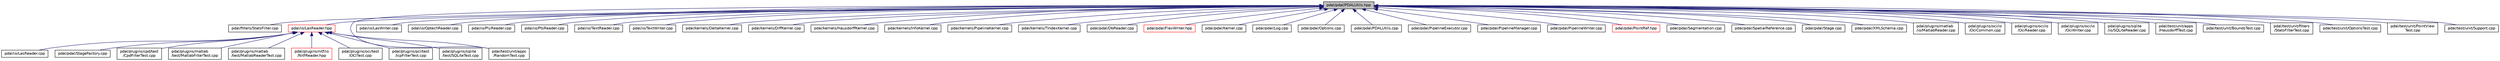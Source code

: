 digraph "pdal/pdal/PDALUtils.hpp"
{
  edge [fontname="Helvetica",fontsize="10",labelfontname="Helvetica",labelfontsize="10"];
  node [fontname="Helvetica",fontsize="10",shape=record];
  Node1 [label="pdal/pdal/PDALUtils.hpp",height=0.2,width=0.4,color="black", fillcolor="grey75", style="filled", fontcolor="black"];
  Node1 -> Node2 [dir="back",color="midnightblue",fontsize="10",style="solid",fontname="Helvetica"];
  Node2 [label="pdal/filters/StatsFilter.cpp",height=0.2,width=0.4,color="black", fillcolor="white", style="filled",URL="$StatsFilter_8cpp.html"];
  Node1 -> Node3 [dir="back",color="midnightblue",fontsize="10",style="solid",fontname="Helvetica"];
  Node3 [label="pdal/io/LasReader.hpp",height=0.2,width=0.4,color="red", fillcolor="white", style="filled",URL="$LasReader_8hpp.html"];
  Node3 -> Node4 [dir="back",color="midnightblue",fontsize="10",style="solid",fontname="Helvetica"];
  Node4 [label="pdal/io/LasReader.cpp",height=0.2,width=0.4,color="black", fillcolor="white", style="filled",URL="$LasReader_8cpp.html"];
  Node3 -> Node5 [dir="back",color="midnightblue",fontsize="10",style="solid",fontname="Helvetica"];
  Node5 [label="pdal/pdal/StageFactory.cpp",height=0.2,width=0.4,color="black", fillcolor="white", style="filled",URL="$StageFactory_8cpp.html"];
  Node3 -> Node6 [dir="back",color="midnightblue",fontsize="10",style="solid",fontname="Helvetica"];
  Node6 [label="pdal/plugins/cpd/test\l/CpdFilterTest.cpp",height=0.2,width=0.4,color="black", fillcolor="white", style="filled",URL="$CpdFilterTest_8cpp.html"];
  Node3 -> Node7 [dir="back",color="midnightblue",fontsize="10",style="solid",fontname="Helvetica"];
  Node7 [label="pdal/plugins/matlab\l/test/MatlabFilterTest.cpp",height=0.2,width=0.4,color="black", fillcolor="white", style="filled",URL="$MatlabFilterTest_8cpp.html"];
  Node3 -> Node8 [dir="back",color="midnightblue",fontsize="10",style="solid",fontname="Helvetica"];
  Node8 [label="pdal/plugins/matlab\l/test/MatlabReaderTest.cpp",height=0.2,width=0.4,color="black", fillcolor="white", style="filled",URL="$MatlabReaderTest_8cpp.html"];
  Node3 -> Node9 [dir="back",color="midnightblue",fontsize="10",style="solid",fontname="Helvetica"];
  Node9 [label="pdal/plugins/nitf/io\l/NitfReader.hpp",height=0.2,width=0.4,color="red", fillcolor="white", style="filled",URL="$NitfReader_8hpp.html"];
  Node3 -> Node10 [dir="back",color="midnightblue",fontsize="10",style="solid",fontname="Helvetica"];
  Node10 [label="pdal/plugins/oci/test\l/OCITest.cpp",height=0.2,width=0.4,color="black", fillcolor="white", style="filled",URL="$OCITest_8cpp.html"];
  Node3 -> Node11 [dir="back",color="midnightblue",fontsize="10",style="solid",fontname="Helvetica"];
  Node11 [label="pdal/plugins/pcl/test\l/IcpFilterTest.cpp",height=0.2,width=0.4,color="black", fillcolor="white", style="filled",URL="$IcpFilterTest_8cpp.html"];
  Node3 -> Node12 [dir="back",color="midnightblue",fontsize="10",style="solid",fontname="Helvetica"];
  Node12 [label="pdal/plugins/sqlite\l/test/SQLiteTest.cpp",height=0.2,width=0.4,color="black", fillcolor="white", style="filled",URL="$SQLiteTest_8cpp.html"];
  Node3 -> Node13 [dir="back",color="midnightblue",fontsize="10",style="solid",fontname="Helvetica"];
  Node13 [label="pdal/test/unit/apps\l/RandomTest.cpp",height=0.2,width=0.4,color="black", fillcolor="white", style="filled",URL="$RandomTest_8cpp.html"];
  Node1 -> Node14 [dir="back",color="midnightblue",fontsize="10",style="solid",fontname="Helvetica"];
  Node14 [label="pdal/io/LasWriter.cpp",height=0.2,width=0.4,color="black", fillcolor="white", style="filled",URL="$LasWriter_8cpp.html"];
  Node1 -> Node15 [dir="back",color="midnightblue",fontsize="10",style="solid",fontname="Helvetica"];
  Node15 [label="pdal/io/OptechReader.cpp",height=0.2,width=0.4,color="black", fillcolor="white", style="filled",URL="$OptechReader_8cpp.html"];
  Node1 -> Node16 [dir="back",color="midnightblue",fontsize="10",style="solid",fontname="Helvetica"];
  Node16 [label="pdal/io/PlyReader.cpp",height=0.2,width=0.4,color="black", fillcolor="white", style="filled",URL="$PlyReader_8cpp.html"];
  Node1 -> Node17 [dir="back",color="midnightblue",fontsize="10",style="solid",fontname="Helvetica"];
  Node17 [label="pdal/io/PtsReader.cpp",height=0.2,width=0.4,color="black", fillcolor="white", style="filled",URL="$PtsReader_8cpp.html"];
  Node1 -> Node18 [dir="back",color="midnightblue",fontsize="10",style="solid",fontname="Helvetica"];
  Node18 [label="pdal/io/TextReader.cpp",height=0.2,width=0.4,color="black", fillcolor="white", style="filled",URL="$TextReader_8cpp.html"];
  Node1 -> Node19 [dir="back",color="midnightblue",fontsize="10",style="solid",fontname="Helvetica"];
  Node19 [label="pdal/io/TextWriter.cpp",height=0.2,width=0.4,color="black", fillcolor="white", style="filled",URL="$TextWriter_8cpp.html"];
  Node1 -> Node20 [dir="back",color="midnightblue",fontsize="10",style="solid",fontname="Helvetica"];
  Node20 [label="pdal/kernels/DeltaKernel.cpp",height=0.2,width=0.4,color="black", fillcolor="white", style="filled",URL="$DeltaKernel_8cpp.html"];
  Node1 -> Node21 [dir="back",color="midnightblue",fontsize="10",style="solid",fontname="Helvetica"];
  Node21 [label="pdal/kernels/DiffKernel.cpp",height=0.2,width=0.4,color="black", fillcolor="white", style="filled",URL="$DiffKernel_8cpp.html"];
  Node1 -> Node22 [dir="back",color="midnightblue",fontsize="10",style="solid",fontname="Helvetica"];
  Node22 [label="pdal/kernels/HausdorffKernel.cpp",height=0.2,width=0.4,color="black", fillcolor="white", style="filled",URL="$HausdorffKernel_8cpp.html"];
  Node1 -> Node23 [dir="back",color="midnightblue",fontsize="10",style="solid",fontname="Helvetica"];
  Node23 [label="pdal/kernels/InfoKernel.cpp",height=0.2,width=0.4,color="black", fillcolor="white", style="filled",URL="$InfoKernel_8cpp.html"];
  Node1 -> Node24 [dir="back",color="midnightblue",fontsize="10",style="solid",fontname="Helvetica"];
  Node24 [label="pdal/kernels/PipelineKernel.cpp",height=0.2,width=0.4,color="black", fillcolor="white", style="filled",URL="$PipelineKernel_8cpp.html"];
  Node1 -> Node25 [dir="back",color="midnightblue",fontsize="10",style="solid",fontname="Helvetica"];
  Node25 [label="pdal/kernels/TIndexKernel.cpp",height=0.2,width=0.4,color="black", fillcolor="white", style="filled",URL="$TIndexKernel_8cpp.html"];
  Node1 -> Node26 [dir="back",color="midnightblue",fontsize="10",style="solid",fontname="Helvetica"];
  Node26 [label="pdal/pdal/DbReader.cpp",height=0.2,width=0.4,color="black", fillcolor="white", style="filled",URL="$DbReader_8cpp.html"];
  Node1 -> Node27 [dir="back",color="midnightblue",fontsize="10",style="solid",fontname="Helvetica"];
  Node27 [label="pdal/pdal/FlexWriter.hpp",height=0.2,width=0.4,color="red", fillcolor="white", style="filled",URL="$FlexWriter_8hpp.html"];
  Node1 -> Node28 [dir="back",color="midnightblue",fontsize="10",style="solid",fontname="Helvetica"];
  Node28 [label="pdal/pdal/Kernel.cpp",height=0.2,width=0.4,color="black", fillcolor="white", style="filled",URL="$Kernel_8cpp.html"];
  Node1 -> Node29 [dir="back",color="midnightblue",fontsize="10",style="solid",fontname="Helvetica"];
  Node29 [label="pdal/pdal/Log.cpp",height=0.2,width=0.4,color="black", fillcolor="white", style="filled",URL="$Log_8cpp.html"];
  Node1 -> Node30 [dir="back",color="midnightblue",fontsize="10",style="solid",fontname="Helvetica"];
  Node30 [label="pdal/pdal/Options.cpp",height=0.2,width=0.4,color="black", fillcolor="white", style="filled",URL="$Options_8cpp.html"];
  Node1 -> Node31 [dir="back",color="midnightblue",fontsize="10",style="solid",fontname="Helvetica"];
  Node31 [label="pdal/pdal/PDALUtils.cpp",height=0.2,width=0.4,color="black", fillcolor="white", style="filled",URL="$PDALUtils_8cpp.html"];
  Node1 -> Node32 [dir="back",color="midnightblue",fontsize="10",style="solid",fontname="Helvetica"];
  Node32 [label="pdal/pdal/PipelineExecutor.cpp",height=0.2,width=0.4,color="black", fillcolor="white", style="filled",URL="$PipelineExecutor_8cpp.html"];
  Node1 -> Node33 [dir="back",color="midnightblue",fontsize="10",style="solid",fontname="Helvetica"];
  Node33 [label="pdal/pdal/PipelineManager.cpp",height=0.2,width=0.4,color="black", fillcolor="white", style="filled",URL="$PipelineManager_8cpp.html"];
  Node1 -> Node34 [dir="back",color="midnightblue",fontsize="10",style="solid",fontname="Helvetica"];
  Node34 [label="pdal/pdal/PipelineWriter.cpp",height=0.2,width=0.4,color="black", fillcolor="white", style="filled",URL="$PipelineWriter_8cpp.html"];
  Node1 -> Node35 [dir="back",color="midnightblue",fontsize="10",style="solid",fontname="Helvetica"];
  Node35 [label="pdal/pdal/PointRef.hpp",height=0.2,width=0.4,color="red", fillcolor="white", style="filled",URL="$PointRef_8hpp.html"];
  Node1 -> Node36 [dir="back",color="midnightblue",fontsize="10",style="solid",fontname="Helvetica"];
  Node36 [label="pdal/pdal/Segmentation.cpp",height=0.2,width=0.4,color="black", fillcolor="white", style="filled",URL="$Segmentation_8cpp.html"];
  Node1 -> Node37 [dir="back",color="midnightblue",fontsize="10",style="solid",fontname="Helvetica"];
  Node37 [label="pdal/pdal/SpatialReference.cpp",height=0.2,width=0.4,color="black", fillcolor="white", style="filled",URL="$SpatialReference_8cpp.html"];
  Node1 -> Node38 [dir="back",color="midnightblue",fontsize="10",style="solid",fontname="Helvetica"];
  Node38 [label="pdal/pdal/Stage.cpp",height=0.2,width=0.4,color="black", fillcolor="white", style="filled",URL="$Stage_8cpp.html"];
  Node1 -> Node39 [dir="back",color="midnightblue",fontsize="10",style="solid",fontname="Helvetica"];
  Node39 [label="pdal/pdal/XMLSchema.cpp",height=0.2,width=0.4,color="black", fillcolor="white", style="filled",URL="$XMLSchema_8cpp.html"];
  Node1 -> Node40 [dir="back",color="midnightblue",fontsize="10",style="solid",fontname="Helvetica"];
  Node40 [label="pdal/plugins/matlab\l/io/MatlabReader.cpp",height=0.2,width=0.4,color="black", fillcolor="white", style="filled",URL="$MatlabReader_8cpp.html"];
  Node1 -> Node41 [dir="back",color="midnightblue",fontsize="10",style="solid",fontname="Helvetica"];
  Node41 [label="pdal/plugins/oci/io\l/OciCommon.cpp",height=0.2,width=0.4,color="black", fillcolor="white", style="filled",URL="$OciCommon_8cpp.html"];
  Node1 -> Node42 [dir="back",color="midnightblue",fontsize="10",style="solid",fontname="Helvetica"];
  Node42 [label="pdal/plugins/oci/io\l/OciReader.cpp",height=0.2,width=0.4,color="black", fillcolor="white", style="filled",URL="$OciReader_8cpp.html"];
  Node1 -> Node43 [dir="back",color="midnightblue",fontsize="10",style="solid",fontname="Helvetica"];
  Node43 [label="pdal/plugins/oci/io\l/OciWriter.cpp",height=0.2,width=0.4,color="black", fillcolor="white", style="filled",URL="$OciWriter_8cpp.html"];
  Node1 -> Node44 [dir="back",color="midnightblue",fontsize="10",style="solid",fontname="Helvetica"];
  Node44 [label="pdal/plugins/sqlite\l/io/SQLiteReader.cpp",height=0.2,width=0.4,color="black", fillcolor="white", style="filled",URL="$SQLiteReader_8cpp.html"];
  Node1 -> Node45 [dir="back",color="midnightblue",fontsize="10",style="solid",fontname="Helvetica"];
  Node45 [label="pdal/test/unit/apps\l/HausdorffTest.cpp",height=0.2,width=0.4,color="black", fillcolor="white", style="filled",URL="$HausdorffTest_8cpp.html"];
  Node1 -> Node13 [dir="back",color="midnightblue",fontsize="10",style="solid",fontname="Helvetica"];
  Node1 -> Node46 [dir="back",color="midnightblue",fontsize="10",style="solid",fontname="Helvetica"];
  Node46 [label="pdal/test/unit/BoundsTest.cpp",height=0.2,width=0.4,color="black", fillcolor="white", style="filled",URL="$BoundsTest_8cpp.html"];
  Node1 -> Node47 [dir="back",color="midnightblue",fontsize="10",style="solid",fontname="Helvetica"];
  Node47 [label="pdal/test/unit/filters\l/StatsFilterTest.cpp",height=0.2,width=0.4,color="black", fillcolor="white", style="filled",URL="$StatsFilterTest_8cpp.html"];
  Node1 -> Node48 [dir="back",color="midnightblue",fontsize="10",style="solid",fontname="Helvetica"];
  Node48 [label="pdal/test/unit/OptionsTest.cpp",height=0.2,width=0.4,color="black", fillcolor="white", style="filled",URL="$OptionsTest_8cpp.html"];
  Node1 -> Node49 [dir="back",color="midnightblue",fontsize="10",style="solid",fontname="Helvetica"];
  Node49 [label="pdal/test/unit/PointView\lTest.cpp",height=0.2,width=0.4,color="black", fillcolor="white", style="filled",URL="$PointViewTest_8cpp.html"];
  Node1 -> Node50 [dir="back",color="midnightblue",fontsize="10",style="solid",fontname="Helvetica"];
  Node50 [label="pdal/test/unit/Support.cpp",height=0.2,width=0.4,color="black", fillcolor="white", style="filled",URL="$Support_8cpp.html"];
}
